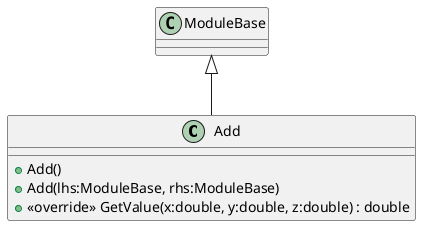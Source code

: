 @startuml
class Add {
    + Add()
    + Add(lhs:ModuleBase, rhs:ModuleBase)
    + <<override>> GetValue(x:double, y:double, z:double) : double
}
ModuleBase <|-- Add
@enduml
